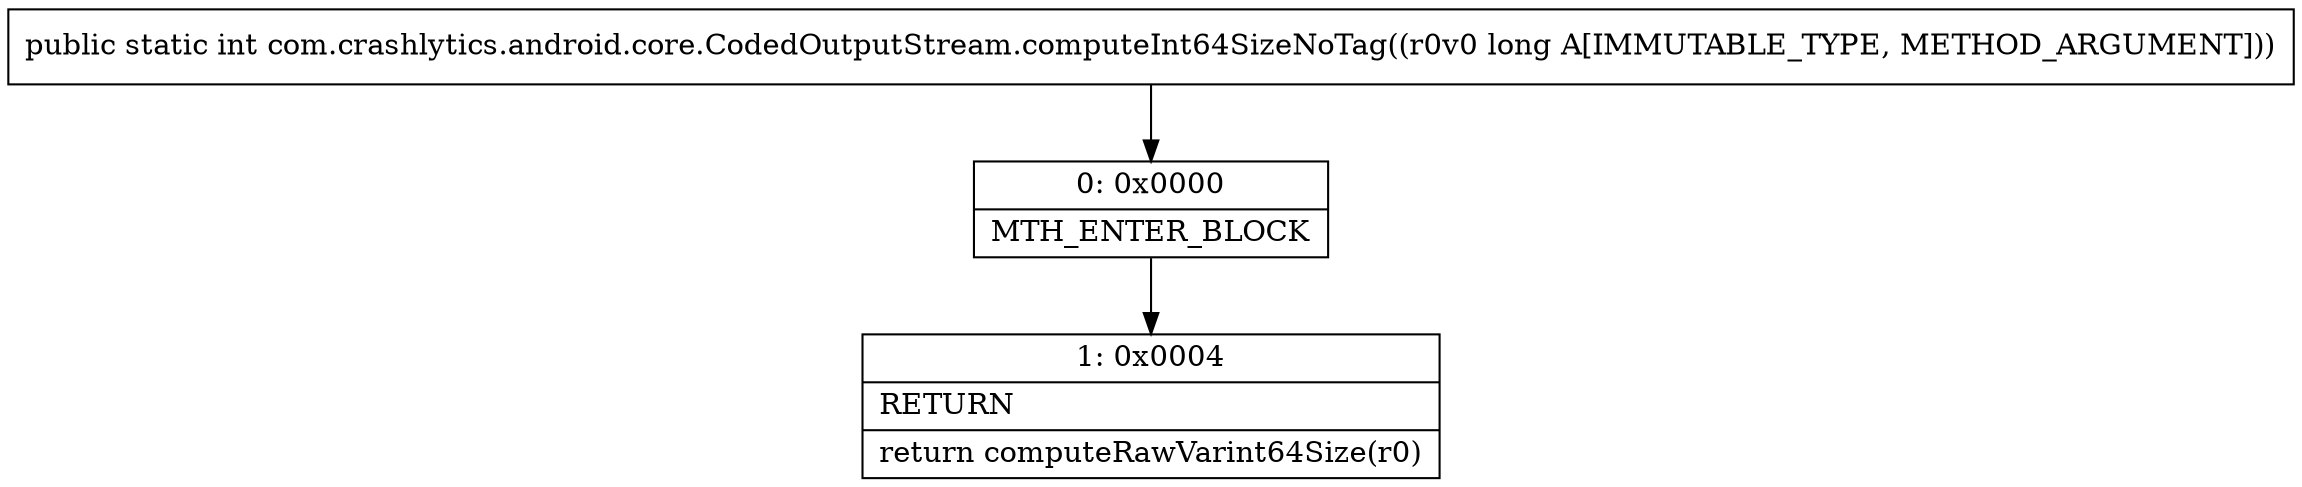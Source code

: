 digraph "CFG forcom.crashlytics.android.core.CodedOutputStream.computeInt64SizeNoTag(J)I" {
Node_0 [shape=record,label="{0\:\ 0x0000|MTH_ENTER_BLOCK\l}"];
Node_1 [shape=record,label="{1\:\ 0x0004|RETURN\l|return computeRawVarint64Size(r0)\l}"];
MethodNode[shape=record,label="{public static int com.crashlytics.android.core.CodedOutputStream.computeInt64SizeNoTag((r0v0 long A[IMMUTABLE_TYPE, METHOD_ARGUMENT])) }"];
MethodNode -> Node_0;
Node_0 -> Node_1;
}

